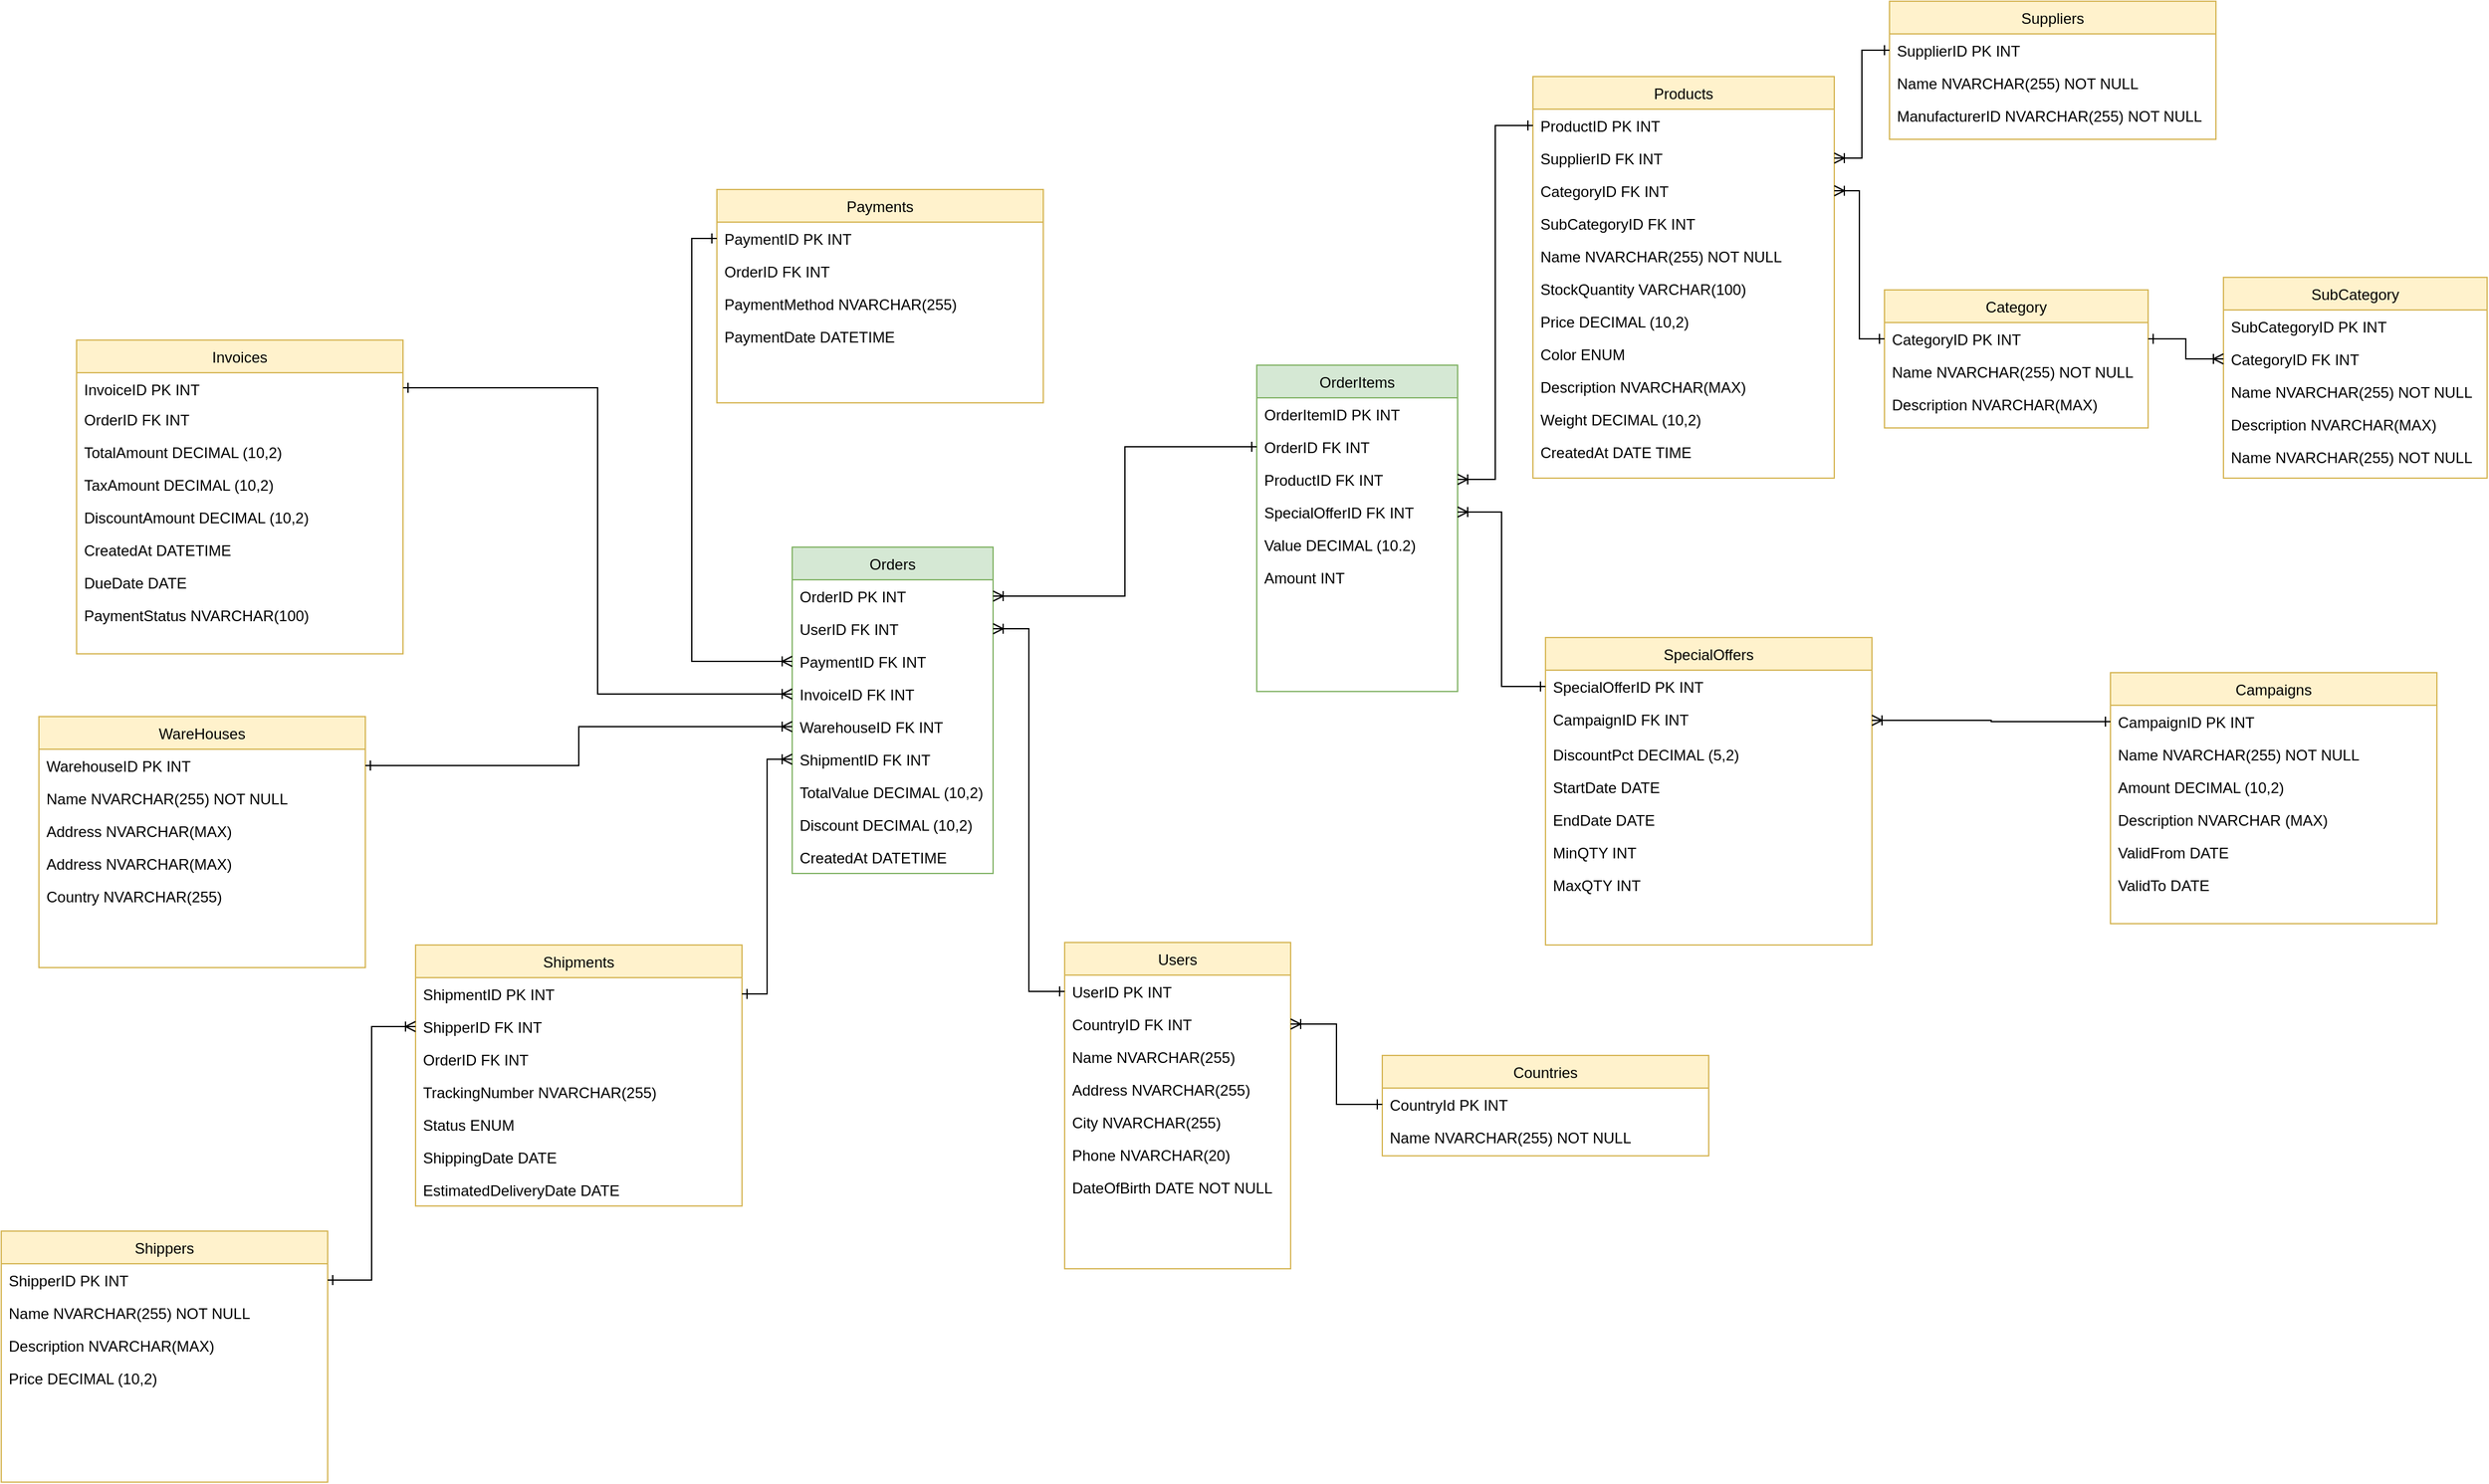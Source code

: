 <mxfile version="26.1.3">
  <diagram id="C5RBs43oDa-KdzZeNtuy" name="Page-1">
    <mxGraphModel dx="3683" dy="3607" grid="1" gridSize="10" guides="1" tooltips="1" connect="1" arrows="1" fold="1" page="1" pageScale="1" pageWidth="827" pageHeight="1169" math="0" shadow="0">
      <root>
        <mxCell id="WIyWlLk6GJQsqaUBKTNV-0" />
        <mxCell id="WIyWlLk6GJQsqaUBKTNV-1" parent="WIyWlLk6GJQsqaUBKTNV-0" />
        <mxCell id="pziHx5_K0OCN1DaISYxH-388" value="Orders" style="swimlane;fontStyle=0;align=center;verticalAlign=top;childLayout=stackLayout;horizontal=1;startSize=26;horizontalStack=0;resizeParent=1;resizeLast=0;collapsible=1;marginBottom=0;rounded=0;shadow=0;strokeWidth=1;fillColor=#d5e8d4;strokeColor=#82b366;" vertex="1" parent="WIyWlLk6GJQsqaUBKTNV-1">
          <mxGeometry x="-720" y="285" width="160" height="260" as="geometry">
            <mxRectangle x="130" y="380" width="160" height="26" as="alternateBounds" />
          </mxGeometry>
        </mxCell>
        <mxCell id="pziHx5_K0OCN1DaISYxH-389" value="OrderID PK INT" style="text;align=left;verticalAlign=top;spacingLeft=4;spacingRight=4;overflow=hidden;rotatable=0;points=[[0,0.5],[1,0.5]];portConstraint=eastwest;" vertex="1" parent="pziHx5_K0OCN1DaISYxH-388">
          <mxGeometry y="26" width="160" height="26" as="geometry" />
        </mxCell>
        <mxCell id="pziHx5_K0OCN1DaISYxH-390" value="UserID FK INT" style="text;align=left;verticalAlign=top;spacingLeft=4;spacingRight=4;overflow=hidden;rotatable=0;points=[[0,0.5],[1,0.5]];portConstraint=eastwest;rounded=0;shadow=0;html=0;" vertex="1" parent="pziHx5_K0OCN1DaISYxH-388">
          <mxGeometry y="52" width="160" height="26" as="geometry" />
        </mxCell>
        <mxCell id="pziHx5_K0OCN1DaISYxH-397" value="PaymentID FK INT" style="text;align=left;verticalAlign=top;spacingLeft=4;spacingRight=4;overflow=hidden;rotatable=0;points=[[0,0.5],[1,0.5]];portConstraint=eastwest;" vertex="1" parent="pziHx5_K0OCN1DaISYxH-388">
          <mxGeometry y="78" width="160" height="26" as="geometry" />
        </mxCell>
        <mxCell id="pziHx5_K0OCN1DaISYxH-398" value="InvoiceID FK INT" style="text;align=left;verticalAlign=top;spacingLeft=4;spacingRight=4;overflow=hidden;rotatable=0;points=[[0,0.5],[1,0.5]];portConstraint=eastwest;" vertex="1" parent="pziHx5_K0OCN1DaISYxH-388">
          <mxGeometry y="104" width="160" height="26" as="geometry" />
        </mxCell>
        <mxCell id="pziHx5_K0OCN1DaISYxH-399" value="WarehouseID FK INT" style="text;align=left;verticalAlign=top;spacingLeft=4;spacingRight=4;overflow=hidden;rotatable=0;points=[[0,0.5],[1,0.5]];portConstraint=eastwest;" vertex="1" parent="pziHx5_K0OCN1DaISYxH-388">
          <mxGeometry y="130" width="160" height="26" as="geometry" />
        </mxCell>
        <mxCell id="pziHx5_K0OCN1DaISYxH-396" value="ShipmentID FK INT" style="text;align=left;verticalAlign=top;spacingLeft=4;spacingRight=4;overflow=hidden;rotatable=0;points=[[0,0.5],[1,0.5]];portConstraint=eastwest;" vertex="1" parent="pziHx5_K0OCN1DaISYxH-388">
          <mxGeometry y="156" width="160" height="26" as="geometry" />
        </mxCell>
        <mxCell id="pziHx5_K0OCN1DaISYxH-393" value="TotalValue DECIMAL (10,2)" style="text;align=left;verticalAlign=top;spacingLeft=4;spacingRight=4;overflow=hidden;rotatable=0;points=[[0,0.5],[1,0.5]];portConstraint=eastwest;" vertex="1" parent="pziHx5_K0OCN1DaISYxH-388">
          <mxGeometry y="182" width="160" height="26" as="geometry" />
        </mxCell>
        <mxCell id="pziHx5_K0OCN1DaISYxH-394" value="Discount DECIMAL (10,2)" style="text;align=left;verticalAlign=top;spacingLeft=4;spacingRight=4;overflow=hidden;rotatable=0;points=[[0,0.5],[1,0.5]];portConstraint=eastwest;" vertex="1" parent="pziHx5_K0OCN1DaISYxH-388">
          <mxGeometry y="208" width="160" height="26" as="geometry" />
        </mxCell>
        <mxCell id="pziHx5_K0OCN1DaISYxH-395" value="CreatedAt DATETIME" style="text;align=left;verticalAlign=top;spacingLeft=4;spacingRight=4;overflow=hidden;rotatable=0;points=[[0,0.5],[1,0.5]];portConstraint=eastwest;" vertex="1" parent="pziHx5_K0OCN1DaISYxH-388">
          <mxGeometry y="234" width="160" height="26" as="geometry" />
        </mxCell>
        <mxCell id="pziHx5_K0OCN1DaISYxH-400" value="OrderItems" style="swimlane;fontStyle=0;align=center;verticalAlign=top;childLayout=stackLayout;horizontal=1;startSize=26;horizontalStack=0;resizeParent=1;resizeLast=0;collapsible=1;marginBottom=0;rounded=0;shadow=0;strokeWidth=1;fillColor=#d5e8d4;strokeColor=#82b366;" vertex="1" parent="WIyWlLk6GJQsqaUBKTNV-1">
          <mxGeometry x="-350" y="140" width="160" height="260" as="geometry">
            <mxRectangle x="130" y="380" width="160" height="26" as="alternateBounds" />
          </mxGeometry>
        </mxCell>
        <mxCell id="pziHx5_K0OCN1DaISYxH-401" value="OrderItemID PK INT" style="text;align=left;verticalAlign=top;spacingLeft=4;spacingRight=4;overflow=hidden;rotatable=0;points=[[0,0.5],[1,0.5]];portConstraint=eastwest;" vertex="1" parent="pziHx5_K0OCN1DaISYxH-400">
          <mxGeometry y="26" width="160" height="26" as="geometry" />
        </mxCell>
        <mxCell id="pziHx5_K0OCN1DaISYxH-410" value="OrderID FK INT" style="text;align=left;verticalAlign=top;spacingLeft=4;spacingRight=4;overflow=hidden;rotatable=0;points=[[0,0.5],[1,0.5]];portConstraint=eastwest;" vertex="1" parent="pziHx5_K0OCN1DaISYxH-400">
          <mxGeometry y="52" width="160" height="26" as="geometry" />
        </mxCell>
        <mxCell id="pziHx5_K0OCN1DaISYxH-411" value="ProductID FK INT" style="text;align=left;verticalAlign=top;spacingLeft=4;spacingRight=4;overflow=hidden;rotatable=0;points=[[0,0.5],[1,0.5]];portConstraint=eastwest;" vertex="1" parent="pziHx5_K0OCN1DaISYxH-400">
          <mxGeometry y="78" width="160" height="26" as="geometry" />
        </mxCell>
        <mxCell id="pziHx5_K0OCN1DaISYxH-412" value="SpecialOfferID FK INT" style="text;align=left;verticalAlign=top;spacingLeft=4;spacingRight=4;overflow=hidden;rotatable=0;points=[[0,0.5],[1,0.5]];portConstraint=eastwest;" vertex="1" parent="pziHx5_K0OCN1DaISYxH-400">
          <mxGeometry y="104" width="160" height="26" as="geometry" />
        </mxCell>
        <mxCell id="pziHx5_K0OCN1DaISYxH-413" value="Value DECIMAL (10.2)" style="text;align=left;verticalAlign=top;spacingLeft=4;spacingRight=4;overflow=hidden;rotatable=0;points=[[0,0.5],[1,0.5]];portConstraint=eastwest;" vertex="1" parent="pziHx5_K0OCN1DaISYxH-400">
          <mxGeometry y="130" width="160" height="26" as="geometry" />
        </mxCell>
        <mxCell id="pziHx5_K0OCN1DaISYxH-414" value="Amount INT" style="text;align=left;verticalAlign=top;spacingLeft=4;spacingRight=4;overflow=hidden;rotatable=0;points=[[0,0.5],[1,0.5]];portConstraint=eastwest;" vertex="1" parent="pziHx5_K0OCN1DaISYxH-400">
          <mxGeometry y="156" width="160" height="26" as="geometry" />
        </mxCell>
        <mxCell id="pziHx5_K0OCN1DaISYxH-415" value="Users" style="swimlane;fontStyle=0;align=center;verticalAlign=top;childLayout=stackLayout;horizontal=1;startSize=26;horizontalStack=0;resizeParent=1;resizeLast=0;collapsible=1;marginBottom=0;rounded=0;shadow=0;strokeWidth=1;fillColor=#fff2cc;strokeColor=#d6b656;" vertex="1" parent="WIyWlLk6GJQsqaUBKTNV-1">
          <mxGeometry x="-503" y="600" width="180" height="260" as="geometry">
            <mxRectangle x="130" y="380" width="160" height="26" as="alternateBounds" />
          </mxGeometry>
        </mxCell>
        <mxCell id="pziHx5_K0OCN1DaISYxH-416" value="UserID PK INT" style="text;align=left;verticalAlign=top;spacingLeft=4;spacingRight=4;overflow=hidden;rotatable=0;points=[[0,0.5],[1,0.5]];portConstraint=eastwest;" vertex="1" parent="pziHx5_K0OCN1DaISYxH-415">
          <mxGeometry y="26" width="180" height="26" as="geometry" />
        </mxCell>
        <mxCell id="pziHx5_K0OCN1DaISYxH-422" value="CountryID FK INT" style="text;align=left;verticalAlign=top;spacingLeft=4;spacingRight=4;overflow=hidden;rotatable=0;points=[[0,0.5],[1,0.5]];portConstraint=eastwest;" vertex="1" parent="pziHx5_K0OCN1DaISYxH-415">
          <mxGeometry y="52" width="180" height="26" as="geometry" />
        </mxCell>
        <mxCell id="pziHx5_K0OCN1DaISYxH-417" value="Name NVARCHAR(255)" style="text;align=left;verticalAlign=top;spacingLeft=4;spacingRight=4;overflow=hidden;rotatable=0;points=[[0,0.5],[1,0.5]];portConstraint=eastwest;" vertex="1" parent="pziHx5_K0OCN1DaISYxH-415">
          <mxGeometry y="78" width="180" height="26" as="geometry" />
        </mxCell>
        <mxCell id="pziHx5_K0OCN1DaISYxH-418" value="Address NVARCHAR(255)" style="text;align=left;verticalAlign=top;spacingLeft=4;spacingRight=4;overflow=hidden;rotatable=0;points=[[0,0.5],[1,0.5]];portConstraint=eastwest;" vertex="1" parent="pziHx5_K0OCN1DaISYxH-415">
          <mxGeometry y="104" width="180" height="26" as="geometry" />
        </mxCell>
        <mxCell id="pziHx5_K0OCN1DaISYxH-419" value="City NVARCHAR(255)" style="text;align=left;verticalAlign=top;spacingLeft=4;spacingRight=4;overflow=hidden;rotatable=0;points=[[0,0.5],[1,0.5]];portConstraint=eastwest;" vertex="1" parent="pziHx5_K0OCN1DaISYxH-415">
          <mxGeometry y="130" width="180" height="26" as="geometry" />
        </mxCell>
        <mxCell id="pziHx5_K0OCN1DaISYxH-420" value="Phone NVARCHAR(20)" style="text;align=left;verticalAlign=top;spacingLeft=4;spacingRight=4;overflow=hidden;rotatable=0;points=[[0,0.5],[1,0.5]];portConstraint=eastwest;" vertex="1" parent="pziHx5_K0OCN1DaISYxH-415">
          <mxGeometry y="156" width="180" height="26" as="geometry" />
        </mxCell>
        <mxCell id="pziHx5_K0OCN1DaISYxH-421" value="DateOfBirth DATE NOT NULL" style="text;align=left;verticalAlign=top;spacingLeft=4;spacingRight=4;overflow=hidden;rotatable=0;points=[[0,0.5],[1,0.5]];portConstraint=eastwest;" vertex="1" parent="pziHx5_K0OCN1DaISYxH-415">
          <mxGeometry y="182" width="180" height="26" as="geometry" />
        </mxCell>
        <mxCell id="pziHx5_K0OCN1DaISYxH-423" value="Products" style="swimlane;fontStyle=0;align=center;verticalAlign=top;childLayout=stackLayout;horizontal=1;startSize=26;horizontalStack=0;resizeParent=1;resizeLast=0;collapsible=1;marginBottom=0;rounded=0;shadow=0;strokeWidth=1;fillColor=#fff2cc;strokeColor=#d6b656;" vertex="1" parent="WIyWlLk6GJQsqaUBKTNV-1">
          <mxGeometry x="-130" y="-90" width="240" height="320" as="geometry">
            <mxRectangle x="130" y="380" width="160" height="26" as="alternateBounds" />
          </mxGeometry>
        </mxCell>
        <mxCell id="pziHx5_K0OCN1DaISYxH-424" value="ProductID PK INT" style="text;align=left;verticalAlign=top;spacingLeft=4;spacingRight=4;overflow=hidden;rotatable=0;points=[[0,0.5],[1,0.5]];portConstraint=eastwest;" vertex="1" parent="pziHx5_K0OCN1DaISYxH-423">
          <mxGeometry y="26" width="240" height="26" as="geometry" />
        </mxCell>
        <mxCell id="pziHx5_K0OCN1DaISYxH-428" value="SupplierID FK INT" style="text;align=left;verticalAlign=top;spacingLeft=4;spacingRight=4;overflow=hidden;rotatable=0;points=[[0,0.5],[1,0.5]];portConstraint=eastwest;" vertex="1" parent="pziHx5_K0OCN1DaISYxH-423">
          <mxGeometry y="52" width="240" height="26" as="geometry" />
        </mxCell>
        <mxCell id="pziHx5_K0OCN1DaISYxH-426" value="CategoryID FK INT" style="text;align=left;verticalAlign=top;spacingLeft=4;spacingRight=4;overflow=hidden;rotatable=0;points=[[0,0.5],[1,0.5]];portConstraint=eastwest;" vertex="1" parent="pziHx5_K0OCN1DaISYxH-423">
          <mxGeometry y="78" width="240" height="26" as="geometry" />
        </mxCell>
        <mxCell id="pziHx5_K0OCN1DaISYxH-427" value="SubCategoryID FK INT" style="text;align=left;verticalAlign=top;spacingLeft=4;spacingRight=4;overflow=hidden;rotatable=0;points=[[0,0.5],[1,0.5]];portConstraint=eastwest;" vertex="1" parent="pziHx5_K0OCN1DaISYxH-423">
          <mxGeometry y="104" width="240" height="26" as="geometry" />
        </mxCell>
        <mxCell id="pziHx5_K0OCN1DaISYxH-425" value="Name NVARCHAR(255) NOT NULL" style="text;align=left;verticalAlign=top;spacingLeft=4;spacingRight=4;overflow=hidden;rotatable=0;points=[[0,0.5],[1,0.5]];portConstraint=eastwest;" vertex="1" parent="pziHx5_K0OCN1DaISYxH-423">
          <mxGeometry y="130" width="240" height="26" as="geometry" />
        </mxCell>
        <mxCell id="pziHx5_K0OCN1DaISYxH-429" value="StockQuantity VARCHAR(100)" style="text;align=left;verticalAlign=top;spacingLeft=4;spacingRight=4;overflow=hidden;rotatable=0;points=[[0,0.5],[1,0.5]];portConstraint=eastwest;" vertex="1" parent="pziHx5_K0OCN1DaISYxH-423">
          <mxGeometry y="156" width="240" height="26" as="geometry" />
        </mxCell>
        <mxCell id="pziHx5_K0OCN1DaISYxH-430" value="Price DECIMAL (10,2)" style="text;align=left;verticalAlign=top;spacingLeft=4;spacingRight=4;overflow=hidden;rotatable=0;points=[[0,0.5],[1,0.5]];portConstraint=eastwest;" vertex="1" parent="pziHx5_K0OCN1DaISYxH-423">
          <mxGeometry y="182" width="240" height="26" as="geometry" />
        </mxCell>
        <mxCell id="pziHx5_K0OCN1DaISYxH-432" value="Color ENUM" style="text;align=left;verticalAlign=top;spacingLeft=4;spacingRight=4;overflow=hidden;rotatable=0;points=[[0,0.5],[1,0.5]];portConstraint=eastwest;" vertex="1" parent="pziHx5_K0OCN1DaISYxH-423">
          <mxGeometry y="208" width="240" height="26" as="geometry" />
        </mxCell>
        <mxCell id="pziHx5_K0OCN1DaISYxH-433" value="Description NVARCHAR(MAX)" style="text;align=left;verticalAlign=top;spacingLeft=4;spacingRight=4;overflow=hidden;rotatable=0;points=[[0,0.5],[1,0.5]];portConstraint=eastwest;" vertex="1" parent="pziHx5_K0OCN1DaISYxH-423">
          <mxGeometry y="234" width="240" height="26" as="geometry" />
        </mxCell>
        <mxCell id="pziHx5_K0OCN1DaISYxH-434" value="Weight DECIMAL (10,2)" style="text;align=left;verticalAlign=top;spacingLeft=4;spacingRight=4;overflow=hidden;rotatable=0;points=[[0,0.5],[1,0.5]];portConstraint=eastwest;" vertex="1" parent="pziHx5_K0OCN1DaISYxH-423">
          <mxGeometry y="260" width="240" height="26" as="geometry" />
        </mxCell>
        <mxCell id="pziHx5_K0OCN1DaISYxH-431" value="CreatedAt DATE TIME" style="text;align=left;verticalAlign=top;spacingLeft=4;spacingRight=4;overflow=hidden;rotatable=0;points=[[0,0.5],[1,0.5]];portConstraint=eastwest;" vertex="1" parent="pziHx5_K0OCN1DaISYxH-423">
          <mxGeometry y="286" width="240" height="26" as="geometry" />
        </mxCell>
        <mxCell id="pziHx5_K0OCN1DaISYxH-435" value="SubCategory" style="swimlane;fontStyle=0;align=center;verticalAlign=top;childLayout=stackLayout;horizontal=1;startSize=26;horizontalStack=0;resizeParent=1;resizeLast=0;collapsible=1;marginBottom=0;rounded=0;shadow=0;strokeWidth=1;fillColor=#fff2cc;strokeColor=#d6b656;" vertex="1" parent="WIyWlLk6GJQsqaUBKTNV-1">
          <mxGeometry x="420" y="70" width="210" height="160" as="geometry">
            <mxRectangle x="130" y="380" width="160" height="26" as="alternateBounds" />
          </mxGeometry>
        </mxCell>
        <mxCell id="pziHx5_K0OCN1DaISYxH-436" value="SubCategoryID PK INT" style="text;align=left;verticalAlign=top;spacingLeft=4;spacingRight=4;overflow=hidden;rotatable=0;points=[[0,0.5],[1,0.5]];portConstraint=eastwest;" vertex="1" parent="pziHx5_K0OCN1DaISYxH-435">
          <mxGeometry y="26" width="210" height="26" as="geometry" />
        </mxCell>
        <mxCell id="pziHx5_K0OCN1DaISYxH-437" value="CategoryID FK INT" style="text;align=left;verticalAlign=top;spacingLeft=4;spacingRight=4;overflow=hidden;rotatable=0;points=[[0,0.5],[1,0.5]];portConstraint=eastwest;" vertex="1" parent="pziHx5_K0OCN1DaISYxH-435">
          <mxGeometry y="52" width="210" height="26" as="geometry" />
        </mxCell>
        <mxCell id="pziHx5_K0OCN1DaISYxH-438" value="Name NVARCHAR(255) NOT NULL" style="text;align=left;verticalAlign=top;spacingLeft=4;spacingRight=4;overflow=hidden;rotatable=0;points=[[0,0.5],[1,0.5]];portConstraint=eastwest;" vertex="1" parent="pziHx5_K0OCN1DaISYxH-435">
          <mxGeometry y="78" width="210" height="26" as="geometry" />
        </mxCell>
        <mxCell id="pziHx5_K0OCN1DaISYxH-450" value="Description NVARCHAR(MAX)" style="text;align=left;verticalAlign=top;spacingLeft=4;spacingRight=4;overflow=hidden;rotatable=0;points=[[0,0.5],[1,0.5]];portConstraint=eastwest;" vertex="1" parent="pziHx5_K0OCN1DaISYxH-435">
          <mxGeometry y="104" width="210" height="26" as="geometry" />
        </mxCell>
        <mxCell id="pziHx5_K0OCN1DaISYxH-451" value="Name NVARCHAR(255) NOT NULL" style="text;align=left;verticalAlign=top;spacingLeft=4;spacingRight=4;overflow=hidden;rotatable=0;points=[[0,0.5],[1,0.5]];portConstraint=eastwest;" vertex="1" parent="pziHx5_K0OCN1DaISYxH-435">
          <mxGeometry y="130" width="210" height="26" as="geometry" />
        </mxCell>
        <mxCell id="pziHx5_K0OCN1DaISYxH-442" value="Category" style="swimlane;fontStyle=0;align=center;verticalAlign=top;childLayout=stackLayout;horizontal=1;startSize=26;horizontalStack=0;resizeParent=1;resizeLast=0;collapsible=1;marginBottom=0;rounded=0;shadow=0;strokeWidth=1;fillColor=#fff2cc;strokeColor=#d6b656;" vertex="1" parent="WIyWlLk6GJQsqaUBKTNV-1">
          <mxGeometry x="150" y="80" width="210" height="110" as="geometry">
            <mxRectangle x="130" y="380" width="160" height="26" as="alternateBounds" />
          </mxGeometry>
        </mxCell>
        <mxCell id="pziHx5_K0OCN1DaISYxH-443" value="CategoryID PK INT" style="text;align=left;verticalAlign=top;spacingLeft=4;spacingRight=4;overflow=hidden;rotatable=0;points=[[0,0.5],[1,0.5]];portConstraint=eastwest;" vertex="1" parent="pziHx5_K0OCN1DaISYxH-442">
          <mxGeometry y="26" width="210" height="26" as="geometry" />
        </mxCell>
        <mxCell id="pziHx5_K0OCN1DaISYxH-444" value="Name NVARCHAR(255) NOT NULL" style="text;align=left;verticalAlign=top;spacingLeft=4;spacingRight=4;overflow=hidden;rotatable=0;points=[[0,0.5],[1,0.5]];portConstraint=eastwest;" vertex="1" parent="pziHx5_K0OCN1DaISYxH-442">
          <mxGeometry y="52" width="210" height="26" as="geometry" />
        </mxCell>
        <mxCell id="pziHx5_K0OCN1DaISYxH-445" value="Description NVARCHAR(MAX)" style="text;align=left;verticalAlign=top;spacingLeft=4;spacingRight=4;overflow=hidden;rotatable=0;points=[[0,0.5],[1,0.5]];portConstraint=eastwest;" vertex="1" parent="pziHx5_K0OCN1DaISYxH-442">
          <mxGeometry y="78" width="210" height="26" as="geometry" />
        </mxCell>
        <mxCell id="pziHx5_K0OCN1DaISYxH-452" value="Suppliers" style="swimlane;fontStyle=0;align=center;verticalAlign=top;childLayout=stackLayout;horizontal=1;startSize=26;horizontalStack=0;resizeParent=1;resizeLast=0;collapsible=1;marginBottom=0;rounded=0;shadow=0;strokeWidth=1;fillColor=#fff2cc;strokeColor=#d6b656;" vertex="1" parent="WIyWlLk6GJQsqaUBKTNV-1">
          <mxGeometry x="154" y="-150" width="260" height="110" as="geometry">
            <mxRectangle x="130" y="380" width="160" height="26" as="alternateBounds" />
          </mxGeometry>
        </mxCell>
        <mxCell id="pziHx5_K0OCN1DaISYxH-453" value="SupplierID PK INT" style="text;align=left;verticalAlign=top;spacingLeft=4;spacingRight=4;overflow=hidden;rotatable=0;points=[[0,0.5],[1,0.5]];portConstraint=eastwest;" vertex="1" parent="pziHx5_K0OCN1DaISYxH-452">
          <mxGeometry y="26" width="260" height="26" as="geometry" />
        </mxCell>
        <mxCell id="pziHx5_K0OCN1DaISYxH-454" value="Name NVARCHAR(255) NOT NULL" style="text;align=left;verticalAlign=top;spacingLeft=4;spacingRight=4;overflow=hidden;rotatable=0;points=[[0,0.5],[1,0.5]];portConstraint=eastwest;" vertex="1" parent="pziHx5_K0OCN1DaISYxH-452">
          <mxGeometry y="52" width="260" height="26" as="geometry" />
        </mxCell>
        <mxCell id="pziHx5_K0OCN1DaISYxH-455" value="ManufacturerID NVARCHAR(255) NOT NULL" style="text;align=left;verticalAlign=top;spacingLeft=4;spacingRight=4;overflow=hidden;rotatable=0;points=[[0,0.5],[1,0.5]];portConstraint=eastwest;" vertex="1" parent="pziHx5_K0OCN1DaISYxH-452">
          <mxGeometry y="78" width="260" height="26" as="geometry" />
        </mxCell>
        <mxCell id="pziHx5_K0OCN1DaISYxH-461" value="Campaigns" style="swimlane;fontStyle=0;align=center;verticalAlign=top;childLayout=stackLayout;horizontal=1;startSize=26;horizontalStack=0;resizeParent=1;resizeLast=0;collapsible=1;marginBottom=0;rounded=0;shadow=0;strokeWidth=1;fillColor=#fff2cc;strokeColor=#d6b656;" vertex="1" parent="WIyWlLk6GJQsqaUBKTNV-1">
          <mxGeometry x="330" y="385" width="260" height="200" as="geometry">
            <mxRectangle x="130" y="380" width="160" height="26" as="alternateBounds" />
          </mxGeometry>
        </mxCell>
        <mxCell id="pziHx5_K0OCN1DaISYxH-462" value="CampaignID PK INT" style="text;align=left;verticalAlign=top;spacingLeft=4;spacingRight=4;overflow=hidden;rotatable=0;points=[[0,0.5],[1,0.5]];portConstraint=eastwest;" vertex="1" parent="pziHx5_K0OCN1DaISYxH-461">
          <mxGeometry y="26" width="260" height="26" as="geometry" />
        </mxCell>
        <mxCell id="pziHx5_K0OCN1DaISYxH-463" value="Name NVARCHAR(255) NOT NULL" style="text;align=left;verticalAlign=top;spacingLeft=4;spacingRight=4;overflow=hidden;rotatable=0;points=[[0,0.5],[1,0.5]];portConstraint=eastwest;" vertex="1" parent="pziHx5_K0OCN1DaISYxH-461">
          <mxGeometry y="52" width="260" height="26" as="geometry" />
        </mxCell>
        <mxCell id="pziHx5_K0OCN1DaISYxH-464" value="Amount DECIMAL (10,2)" style="text;align=left;verticalAlign=top;spacingLeft=4;spacingRight=4;overflow=hidden;rotatable=0;points=[[0,0.5],[1,0.5]];portConstraint=eastwest;" vertex="1" parent="pziHx5_K0OCN1DaISYxH-461">
          <mxGeometry y="78" width="260" height="26" as="geometry" />
        </mxCell>
        <mxCell id="pziHx5_K0OCN1DaISYxH-465" value="Description NVARCHAR (MAX)" style="text;align=left;verticalAlign=top;spacingLeft=4;spacingRight=4;overflow=hidden;rotatable=0;points=[[0,0.5],[1,0.5]];portConstraint=eastwest;" vertex="1" parent="pziHx5_K0OCN1DaISYxH-461">
          <mxGeometry y="104" width="260" height="26" as="geometry" />
        </mxCell>
        <mxCell id="pziHx5_K0OCN1DaISYxH-468" value="ValidFrom DATE" style="text;align=left;verticalAlign=top;spacingLeft=4;spacingRight=4;overflow=hidden;rotatable=0;points=[[0,0.5],[1,0.5]];portConstraint=eastwest;" vertex="1" parent="pziHx5_K0OCN1DaISYxH-461">
          <mxGeometry y="130" width="260" height="26" as="geometry" />
        </mxCell>
        <mxCell id="pziHx5_K0OCN1DaISYxH-469" value="ValidTo DATE" style="text;align=left;verticalAlign=top;spacingLeft=4;spacingRight=4;overflow=hidden;rotatable=0;points=[[0,0.5],[1,0.5]];portConstraint=eastwest;" vertex="1" parent="pziHx5_K0OCN1DaISYxH-461">
          <mxGeometry y="156" width="260" height="26" as="geometry" />
        </mxCell>
        <mxCell id="pziHx5_K0OCN1DaISYxH-520" value="SpecialOffers" style="swimlane;fontStyle=0;align=center;verticalAlign=top;childLayout=stackLayout;horizontal=1;startSize=26;horizontalStack=0;resizeParent=1;resizeLast=0;collapsible=1;marginBottom=0;rounded=0;shadow=0;strokeWidth=1;fillColor=#fff2cc;strokeColor=#d6b656;" vertex="1" parent="WIyWlLk6GJQsqaUBKTNV-1">
          <mxGeometry x="-120" y="357" width="260" height="245" as="geometry">
            <mxRectangle x="130" y="380" width="160" height="26" as="alternateBounds" />
          </mxGeometry>
        </mxCell>
        <mxCell id="pziHx5_K0OCN1DaISYxH-521" value="SpecialOfferID PK INT" style="text;align=left;verticalAlign=top;spacingLeft=4;spacingRight=4;overflow=hidden;rotatable=0;points=[[0,0.5],[1,0.5]];portConstraint=eastwest;" vertex="1" parent="pziHx5_K0OCN1DaISYxH-520">
          <mxGeometry y="26" width="260" height="26" as="geometry" />
        </mxCell>
        <mxCell id="pziHx5_K0OCN1DaISYxH-522" value="CampaignID FK INT" style="text;align=left;verticalAlign=top;spacingLeft=4;spacingRight=4;overflow=hidden;rotatable=0;points=[[0,0.5],[1,0.5]];portConstraint=eastwest;" vertex="1" parent="pziHx5_K0OCN1DaISYxH-520">
          <mxGeometry y="52" width="260" height="28" as="geometry" />
        </mxCell>
        <mxCell id="pziHx5_K0OCN1DaISYxH-523" value="DiscountPct DECIMAL (5,2)" style="text;align=left;verticalAlign=top;spacingLeft=4;spacingRight=4;overflow=hidden;rotatable=0;points=[[0,0.5],[1,0.5]];portConstraint=eastwest;" vertex="1" parent="pziHx5_K0OCN1DaISYxH-520">
          <mxGeometry y="80" width="260" height="26" as="geometry" />
        </mxCell>
        <mxCell id="pziHx5_K0OCN1DaISYxH-524" value="StartDate DATE" style="text;align=left;verticalAlign=top;spacingLeft=4;spacingRight=4;overflow=hidden;rotatable=0;points=[[0,0.5],[1,0.5]];portConstraint=eastwest;" vertex="1" parent="pziHx5_K0OCN1DaISYxH-520">
          <mxGeometry y="106" width="260" height="26" as="geometry" />
        </mxCell>
        <mxCell id="pziHx5_K0OCN1DaISYxH-525" value="EndDate DATE" style="text;align=left;verticalAlign=top;spacingLeft=4;spacingRight=4;overflow=hidden;rotatable=0;points=[[0,0.5],[1,0.5]];portConstraint=eastwest;" vertex="1" parent="pziHx5_K0OCN1DaISYxH-520">
          <mxGeometry y="132" width="260" height="26" as="geometry" />
        </mxCell>
        <mxCell id="pziHx5_K0OCN1DaISYxH-526" value="MinQTY INT" style="text;align=left;verticalAlign=top;spacingLeft=4;spacingRight=4;overflow=hidden;rotatable=0;points=[[0,0.5],[1,0.5]];portConstraint=eastwest;" vertex="1" parent="pziHx5_K0OCN1DaISYxH-520">
          <mxGeometry y="158" width="260" height="26" as="geometry" />
        </mxCell>
        <mxCell id="pziHx5_K0OCN1DaISYxH-527" value="MaxQTY INT" style="text;align=left;verticalAlign=top;spacingLeft=4;spacingRight=4;overflow=hidden;rotatable=0;points=[[0,0.5],[1,0.5]];portConstraint=eastwest;" vertex="1" parent="pziHx5_K0OCN1DaISYxH-520">
          <mxGeometry y="184" width="260" height="26" as="geometry" />
        </mxCell>
        <mxCell id="pziHx5_K0OCN1DaISYxH-535" value="Shippers" style="swimlane;fontStyle=0;align=center;verticalAlign=top;childLayout=stackLayout;horizontal=1;startSize=26;horizontalStack=0;resizeParent=1;resizeLast=0;collapsible=1;marginBottom=0;rounded=0;shadow=0;strokeWidth=1;fillColor=#fff2cc;strokeColor=#d6b656;" vertex="1" parent="WIyWlLk6GJQsqaUBKTNV-1">
          <mxGeometry x="-1350" y="830" width="260" height="200" as="geometry">
            <mxRectangle x="130" y="380" width="160" height="26" as="alternateBounds" />
          </mxGeometry>
        </mxCell>
        <mxCell id="pziHx5_K0OCN1DaISYxH-536" value="ShipperID PK INT" style="text;align=left;verticalAlign=top;spacingLeft=4;spacingRight=4;overflow=hidden;rotatable=0;points=[[0,0.5],[1,0.5]];portConstraint=eastwest;" vertex="1" parent="pziHx5_K0OCN1DaISYxH-535">
          <mxGeometry y="26" width="260" height="26" as="geometry" />
        </mxCell>
        <mxCell id="pziHx5_K0OCN1DaISYxH-538" value="Name NVARCHAR(255) NOT NULL" style="text;align=left;verticalAlign=top;spacingLeft=4;spacingRight=4;overflow=hidden;rotatable=0;points=[[0,0.5],[1,0.5]];portConstraint=eastwest;" vertex="1" parent="pziHx5_K0OCN1DaISYxH-535">
          <mxGeometry y="52" width="260" height="26" as="geometry" />
        </mxCell>
        <mxCell id="pziHx5_K0OCN1DaISYxH-539" value="Description NVARCHAR(MAX)" style="text;align=left;verticalAlign=top;spacingLeft=4;spacingRight=4;overflow=hidden;rotatable=0;points=[[0,0.5],[1,0.5]];portConstraint=eastwest;" vertex="1" parent="pziHx5_K0OCN1DaISYxH-535">
          <mxGeometry y="78" width="260" height="26" as="geometry" />
        </mxCell>
        <mxCell id="pziHx5_K0OCN1DaISYxH-540" value="Price DECIMAL (10,2)" style="text;align=left;verticalAlign=top;spacingLeft=4;spacingRight=4;overflow=hidden;rotatable=0;points=[[0,0.5],[1,0.5]];portConstraint=eastwest;" vertex="1" parent="pziHx5_K0OCN1DaISYxH-535">
          <mxGeometry y="104" width="260" height="26" as="geometry" />
        </mxCell>
        <mxCell id="pziHx5_K0OCN1DaISYxH-541" value="Shipments" style="swimlane;fontStyle=0;align=center;verticalAlign=top;childLayout=stackLayout;horizontal=1;startSize=26;horizontalStack=0;resizeParent=1;resizeLast=0;collapsible=1;marginBottom=0;rounded=0;shadow=0;strokeWidth=1;fillColor=#fff2cc;strokeColor=#d6b656;" vertex="1" parent="WIyWlLk6GJQsqaUBKTNV-1">
          <mxGeometry x="-1020" y="602" width="260" height="208" as="geometry">
            <mxRectangle x="130" y="380" width="160" height="26" as="alternateBounds" />
          </mxGeometry>
        </mxCell>
        <mxCell id="pziHx5_K0OCN1DaISYxH-542" value="ShipmentID PK INT" style="text;align=left;verticalAlign=top;spacingLeft=4;spacingRight=4;overflow=hidden;rotatable=0;points=[[0,0.5],[1,0.5]];portConstraint=eastwest;" vertex="1" parent="pziHx5_K0OCN1DaISYxH-541">
          <mxGeometry y="26" width="260" height="26" as="geometry" />
        </mxCell>
        <mxCell id="pziHx5_K0OCN1DaISYxH-584" value="ShipperID FK INT" style="text;align=left;verticalAlign=top;spacingLeft=4;spacingRight=4;overflow=hidden;rotatable=0;points=[[0,0.5],[1,0.5]];portConstraint=eastwest;" vertex="1" parent="pziHx5_K0OCN1DaISYxH-541">
          <mxGeometry y="52" width="260" height="26" as="geometry" />
        </mxCell>
        <mxCell id="pziHx5_K0OCN1DaISYxH-543" value="OrderID FK INT" style="text;align=left;verticalAlign=top;spacingLeft=4;spacingRight=4;overflow=hidden;rotatable=0;points=[[0,0.5],[1,0.5]];portConstraint=eastwest;" vertex="1" parent="pziHx5_K0OCN1DaISYxH-541">
          <mxGeometry y="78" width="260" height="26" as="geometry" />
        </mxCell>
        <mxCell id="pziHx5_K0OCN1DaISYxH-544" value="TrackingNumber NVARCHAR(255)" style="text;align=left;verticalAlign=top;spacingLeft=4;spacingRight=4;overflow=hidden;rotatable=0;points=[[0,0.5],[1,0.5]];portConstraint=eastwest;" vertex="1" parent="pziHx5_K0OCN1DaISYxH-541">
          <mxGeometry y="104" width="260" height="26" as="geometry" />
        </mxCell>
        <mxCell id="pziHx5_K0OCN1DaISYxH-547" value="Status ENUM" style="text;align=left;verticalAlign=top;spacingLeft=4;spacingRight=4;overflow=hidden;rotatable=0;points=[[0,0.5],[1,0.5]];portConstraint=eastwest;" vertex="1" parent="pziHx5_K0OCN1DaISYxH-541">
          <mxGeometry y="130" width="260" height="26" as="geometry" />
        </mxCell>
        <mxCell id="pziHx5_K0OCN1DaISYxH-545" value="ShippingDate DATE" style="text;align=left;verticalAlign=top;spacingLeft=4;spacingRight=4;overflow=hidden;rotatable=0;points=[[0,0.5],[1,0.5]];portConstraint=eastwest;" vertex="1" parent="pziHx5_K0OCN1DaISYxH-541">
          <mxGeometry y="156" width="260" height="26" as="geometry" />
        </mxCell>
        <mxCell id="pziHx5_K0OCN1DaISYxH-546" value="EstimatedDeliveryDate DATE" style="text;align=left;verticalAlign=top;spacingLeft=4;spacingRight=4;overflow=hidden;rotatable=0;points=[[0,0.5],[1,0.5]];portConstraint=eastwest;" vertex="1" parent="pziHx5_K0OCN1DaISYxH-541">
          <mxGeometry y="182" width="260" height="26" as="geometry" />
        </mxCell>
        <mxCell id="pziHx5_K0OCN1DaISYxH-548" value="WareHouses" style="swimlane;fontStyle=0;align=center;verticalAlign=top;childLayout=stackLayout;horizontal=1;startSize=26;horizontalStack=0;resizeParent=1;resizeLast=0;collapsible=1;marginBottom=0;rounded=0;shadow=0;strokeWidth=1;fillColor=#fff2cc;strokeColor=#d6b656;" vertex="1" parent="WIyWlLk6GJQsqaUBKTNV-1">
          <mxGeometry x="-1320" y="420" width="260" height="200" as="geometry">
            <mxRectangle x="130" y="380" width="160" height="26" as="alternateBounds" />
          </mxGeometry>
        </mxCell>
        <mxCell id="pziHx5_K0OCN1DaISYxH-549" value="WarehouseID PK INT" style="text;align=left;verticalAlign=top;spacingLeft=4;spacingRight=4;overflow=hidden;rotatable=0;points=[[0,0.5],[1,0.5]];portConstraint=eastwest;" vertex="1" parent="pziHx5_K0OCN1DaISYxH-548">
          <mxGeometry y="26" width="260" height="26" as="geometry" />
        </mxCell>
        <mxCell id="pziHx5_K0OCN1DaISYxH-550" value="Name NVARCHAR(255) NOT NULL" style="text;align=left;verticalAlign=top;spacingLeft=4;spacingRight=4;overflow=hidden;rotatable=0;points=[[0,0.5],[1,0.5]];portConstraint=eastwest;" vertex="1" parent="pziHx5_K0OCN1DaISYxH-548">
          <mxGeometry y="52" width="260" height="26" as="geometry" />
        </mxCell>
        <mxCell id="pziHx5_K0OCN1DaISYxH-551" value="Address NVARCHAR(MAX)" style="text;align=left;verticalAlign=top;spacingLeft=4;spacingRight=4;overflow=hidden;rotatable=0;points=[[0,0.5],[1,0.5]];portConstraint=eastwest;" vertex="1" parent="pziHx5_K0OCN1DaISYxH-548">
          <mxGeometry y="78" width="260" height="26" as="geometry" />
        </mxCell>
        <mxCell id="pziHx5_K0OCN1DaISYxH-552" value="Address NVARCHAR(MAX)" style="text;align=left;verticalAlign=top;spacingLeft=4;spacingRight=4;overflow=hidden;rotatable=0;points=[[0,0.5],[1,0.5]];portConstraint=eastwest;" vertex="1" parent="pziHx5_K0OCN1DaISYxH-548">
          <mxGeometry y="104" width="260" height="26" as="geometry" />
        </mxCell>
        <mxCell id="pziHx5_K0OCN1DaISYxH-553" value="Country NVARCHAR(255)" style="text;align=left;verticalAlign=top;spacingLeft=4;spacingRight=4;overflow=hidden;rotatable=0;points=[[0,0.5],[1,0.5]];portConstraint=eastwest;" vertex="1" parent="pziHx5_K0OCN1DaISYxH-548">
          <mxGeometry y="130" width="260" height="26" as="geometry" />
        </mxCell>
        <mxCell id="pziHx5_K0OCN1DaISYxH-555" value="Payments" style="swimlane;fontStyle=0;align=center;verticalAlign=top;childLayout=stackLayout;horizontal=1;startSize=26;horizontalStack=0;resizeParent=1;resizeLast=0;collapsible=1;marginBottom=0;rounded=0;shadow=0;strokeWidth=1;fillColor=#fff2cc;strokeColor=#d6b656;" vertex="1" parent="WIyWlLk6GJQsqaUBKTNV-1">
          <mxGeometry x="-780" width="260" height="170" as="geometry">
            <mxRectangle x="130" y="380" width="160" height="26" as="alternateBounds" />
          </mxGeometry>
        </mxCell>
        <mxCell id="pziHx5_K0OCN1DaISYxH-556" value="PaymentID PK INT" style="text;align=left;verticalAlign=top;spacingLeft=4;spacingRight=4;overflow=hidden;rotatable=0;points=[[0,0.5],[1,0.5]];portConstraint=eastwest;" vertex="1" parent="pziHx5_K0OCN1DaISYxH-555">
          <mxGeometry y="26" width="260" height="26" as="geometry" />
        </mxCell>
        <mxCell id="pziHx5_K0OCN1DaISYxH-557" value="OrderID FK INT" style="text;align=left;verticalAlign=top;spacingLeft=4;spacingRight=4;overflow=hidden;rotatable=0;points=[[0,0.5],[1,0.5]];portConstraint=eastwest;" vertex="1" parent="pziHx5_K0OCN1DaISYxH-555">
          <mxGeometry y="52" width="260" height="26" as="geometry" />
        </mxCell>
        <mxCell id="pziHx5_K0OCN1DaISYxH-558" value="PaymentMethod NVARCHAR(255)" style="text;align=left;verticalAlign=top;spacingLeft=4;spacingRight=4;overflow=hidden;rotatable=0;points=[[0,0.5],[1,0.5]];portConstraint=eastwest;" vertex="1" parent="pziHx5_K0OCN1DaISYxH-555">
          <mxGeometry y="78" width="260" height="26" as="geometry" />
        </mxCell>
        <mxCell id="pziHx5_K0OCN1DaISYxH-559" value="PaymentDate DATETIME" style="text;align=left;verticalAlign=top;spacingLeft=4;spacingRight=4;overflow=hidden;rotatable=0;points=[[0,0.5],[1,0.5]];portConstraint=eastwest;" vertex="1" parent="pziHx5_K0OCN1DaISYxH-555">
          <mxGeometry y="104" width="260" height="26" as="geometry" />
        </mxCell>
        <mxCell id="pziHx5_K0OCN1DaISYxH-561" value="Invoices" style="swimlane;fontStyle=0;align=center;verticalAlign=top;childLayout=stackLayout;horizontal=1;startSize=26;horizontalStack=0;resizeParent=1;resizeLast=0;collapsible=1;marginBottom=0;rounded=0;shadow=0;strokeWidth=1;fillColor=#fff2cc;strokeColor=#d6b656;" vertex="1" parent="WIyWlLk6GJQsqaUBKTNV-1">
          <mxGeometry x="-1290" y="120" width="260" height="250" as="geometry">
            <mxRectangle x="130" y="380" width="160" height="26" as="alternateBounds" />
          </mxGeometry>
        </mxCell>
        <mxCell id="pziHx5_K0OCN1DaISYxH-562" value="InvoiceID PK INT" style="text;align=left;verticalAlign=top;spacingLeft=4;spacingRight=4;overflow=hidden;rotatable=0;points=[[0,0.5],[1,0.5]];portConstraint=eastwest;" vertex="1" parent="pziHx5_K0OCN1DaISYxH-561">
          <mxGeometry y="26" width="260" height="24" as="geometry" />
        </mxCell>
        <mxCell id="pziHx5_K0OCN1DaISYxH-563" value="OrderID FK INT" style="text;align=left;verticalAlign=top;spacingLeft=4;spacingRight=4;overflow=hidden;rotatable=0;points=[[0,0.5],[1,0.5]];portConstraint=eastwest;" vertex="1" parent="pziHx5_K0OCN1DaISYxH-561">
          <mxGeometry y="50" width="260" height="26" as="geometry" />
        </mxCell>
        <mxCell id="pziHx5_K0OCN1DaISYxH-564" value="TotalAmount DECIMAL (10,2)" style="text;align=left;verticalAlign=top;spacingLeft=4;spacingRight=4;overflow=hidden;rotatable=0;points=[[0,0.5],[1,0.5]];portConstraint=eastwest;" vertex="1" parent="pziHx5_K0OCN1DaISYxH-561">
          <mxGeometry y="76" width="260" height="26" as="geometry" />
        </mxCell>
        <mxCell id="pziHx5_K0OCN1DaISYxH-566" value="TaxAmount DECIMAL (10,2)" style="text;align=left;verticalAlign=top;spacingLeft=4;spacingRight=4;overflow=hidden;rotatable=0;points=[[0,0.5],[1,0.5]];portConstraint=eastwest;" vertex="1" parent="pziHx5_K0OCN1DaISYxH-561">
          <mxGeometry y="102" width="260" height="26" as="geometry" />
        </mxCell>
        <mxCell id="pziHx5_K0OCN1DaISYxH-567" value="DiscountAmount DECIMAL (10,2)" style="text;align=left;verticalAlign=top;spacingLeft=4;spacingRight=4;overflow=hidden;rotatable=0;points=[[0,0.5],[1,0.5]];portConstraint=eastwest;" vertex="1" parent="pziHx5_K0OCN1DaISYxH-561">
          <mxGeometry y="128" width="260" height="26" as="geometry" />
        </mxCell>
        <mxCell id="pziHx5_K0OCN1DaISYxH-569" value="CreatedAt DATETIME" style="text;align=left;verticalAlign=top;spacingLeft=4;spacingRight=4;overflow=hidden;rotatable=0;points=[[0,0.5],[1,0.5]];portConstraint=eastwest;" vertex="1" parent="pziHx5_K0OCN1DaISYxH-561">
          <mxGeometry y="154" width="260" height="26" as="geometry" />
        </mxCell>
        <mxCell id="pziHx5_K0OCN1DaISYxH-570" value="DueDate DATE" style="text;align=left;verticalAlign=top;spacingLeft=4;spacingRight=4;overflow=hidden;rotatable=0;points=[[0,0.5],[1,0.5]];portConstraint=eastwest;" vertex="1" parent="pziHx5_K0OCN1DaISYxH-561">
          <mxGeometry y="180" width="260" height="26" as="geometry" />
        </mxCell>
        <mxCell id="pziHx5_K0OCN1DaISYxH-568" value="PaymentStatus NVARCHAR(100)" style="text;align=left;verticalAlign=top;spacingLeft=4;spacingRight=4;overflow=hidden;rotatable=0;points=[[0,0.5],[1,0.5]];portConstraint=eastwest;" vertex="1" parent="pziHx5_K0OCN1DaISYxH-561">
          <mxGeometry y="206" width="260" height="44" as="geometry" />
        </mxCell>
        <mxCell id="pziHx5_K0OCN1DaISYxH-571" value="Countries" style="swimlane;fontStyle=0;align=center;verticalAlign=top;childLayout=stackLayout;horizontal=1;startSize=26;horizontalStack=0;resizeParent=1;resizeLast=0;collapsible=1;marginBottom=0;rounded=0;shadow=0;strokeWidth=1;fillColor=#fff2cc;strokeColor=#d6b656;" vertex="1" parent="WIyWlLk6GJQsqaUBKTNV-1">
          <mxGeometry x="-250" y="690" width="260" height="80" as="geometry">
            <mxRectangle x="130" y="380" width="160" height="26" as="alternateBounds" />
          </mxGeometry>
        </mxCell>
        <mxCell id="pziHx5_K0OCN1DaISYxH-572" value="CountryId PK INT" style="text;align=left;verticalAlign=top;spacingLeft=4;spacingRight=4;overflow=hidden;rotatable=0;points=[[0,0.5],[1,0.5]];portConstraint=eastwest;" vertex="1" parent="pziHx5_K0OCN1DaISYxH-571">
          <mxGeometry y="26" width="260" height="26" as="geometry" />
        </mxCell>
        <mxCell id="pziHx5_K0OCN1DaISYxH-573" value="Name NVARCHAR(255) NOT NULL" style="text;align=left;verticalAlign=top;spacingLeft=4;spacingRight=4;overflow=hidden;rotatable=0;points=[[0,0.5],[1,0.5]];portConstraint=eastwest;" vertex="1" parent="pziHx5_K0OCN1DaISYxH-571">
          <mxGeometry y="52" width="260" height="26" as="geometry" />
        </mxCell>
        <mxCell id="pziHx5_K0OCN1DaISYxH-579" style="edgeStyle=orthogonalEdgeStyle;rounded=0;orthogonalLoop=1;jettySize=auto;html=1;exitX=0;exitY=0.5;exitDx=0;exitDy=0;entryX=0;entryY=0.5;entryDx=0;entryDy=0;endArrow=ERone;endFill=0;" edge="1" parent="WIyWlLk6GJQsqaUBKTNV-1" source="pziHx5_K0OCN1DaISYxH-397" target="pziHx5_K0OCN1DaISYxH-556">
          <mxGeometry relative="1" as="geometry" />
        </mxCell>
        <mxCell id="pziHx5_K0OCN1DaISYxH-580" style="edgeStyle=orthogonalEdgeStyle;rounded=0;orthogonalLoop=1;jettySize=auto;html=1;exitX=0;exitY=0.5;exitDx=0;exitDy=0;entryX=1;entryY=0.5;entryDx=0;entryDy=0;endArrow=ERone;endFill=0;" edge="1" parent="WIyWlLk6GJQsqaUBKTNV-1" source="pziHx5_K0OCN1DaISYxH-398" target="pziHx5_K0OCN1DaISYxH-562">
          <mxGeometry relative="1" as="geometry" />
        </mxCell>
        <mxCell id="pziHx5_K0OCN1DaISYxH-581" style="edgeStyle=orthogonalEdgeStyle;rounded=0;orthogonalLoop=1;jettySize=auto;html=1;exitX=1;exitY=0.5;exitDx=0;exitDy=0;entryX=0;entryY=0.5;entryDx=0;entryDy=0;endArrow=ERone;endFill=0;" edge="1" parent="WIyWlLk6GJQsqaUBKTNV-1" source="pziHx5_K0OCN1DaISYxH-390" target="pziHx5_K0OCN1DaISYxH-416">
          <mxGeometry relative="1" as="geometry" />
        </mxCell>
        <mxCell id="pziHx5_K0OCN1DaISYxH-582" style="edgeStyle=orthogonalEdgeStyle;rounded=0;orthogonalLoop=1;jettySize=auto;html=1;exitX=1;exitY=0.5;exitDx=0;exitDy=0;entryX=0;entryY=0.5;entryDx=0;entryDy=0;endArrow=ERone;endFill=0;" edge="1" parent="WIyWlLk6GJQsqaUBKTNV-1" source="pziHx5_K0OCN1DaISYxH-422" target="pziHx5_K0OCN1DaISYxH-572">
          <mxGeometry relative="1" as="geometry" />
        </mxCell>
        <mxCell id="pziHx5_K0OCN1DaISYxH-586" style="edgeStyle=orthogonalEdgeStyle;rounded=0;orthogonalLoop=1;jettySize=auto;html=1;exitX=0;exitY=0.5;exitDx=0;exitDy=0;entryX=1;entryY=0.5;entryDx=0;entryDy=0;endArrow=ERone;endFill=0;" edge="1" parent="WIyWlLk6GJQsqaUBKTNV-1" source="pziHx5_K0OCN1DaISYxH-584" target="pziHx5_K0OCN1DaISYxH-536">
          <mxGeometry relative="1" as="geometry" />
        </mxCell>
        <mxCell id="pziHx5_K0OCN1DaISYxH-587" style="edgeStyle=orthogonalEdgeStyle;rounded=0;orthogonalLoop=1;jettySize=auto;html=1;exitX=1;exitY=0.5;exitDx=0;exitDy=0;entryX=0;entryY=0.5;entryDx=0;entryDy=0;endArrow=ERoneToMany;endFill=0;" edge="1" parent="WIyWlLk6GJQsqaUBKTNV-1" source="pziHx5_K0OCN1DaISYxH-542" target="pziHx5_K0OCN1DaISYxH-396">
          <mxGeometry relative="1" as="geometry" />
        </mxCell>
        <mxCell id="pziHx5_K0OCN1DaISYxH-588" style="edgeStyle=orthogonalEdgeStyle;rounded=0;orthogonalLoop=1;jettySize=auto;html=1;exitX=0;exitY=0.5;exitDx=0;exitDy=0;entryX=1;entryY=0.5;entryDx=0;entryDy=0;endArrow=ERone;endFill=0;" edge="1" parent="WIyWlLk6GJQsqaUBKTNV-1" source="pziHx5_K0OCN1DaISYxH-399" target="pziHx5_K0OCN1DaISYxH-549">
          <mxGeometry relative="1" as="geometry" />
        </mxCell>
        <mxCell id="pziHx5_K0OCN1DaISYxH-589" style="edgeStyle=orthogonalEdgeStyle;rounded=0;orthogonalLoop=1;jettySize=auto;html=1;exitX=0;exitY=0.5;exitDx=0;exitDy=0;entryX=1;entryY=0.5;entryDx=0;entryDy=0;endArrow=ERoneToMany;endFill=0;" edge="1" parent="WIyWlLk6GJQsqaUBKTNV-1" source="pziHx5_K0OCN1DaISYxH-410" target="pziHx5_K0OCN1DaISYxH-389">
          <mxGeometry relative="1" as="geometry" />
        </mxCell>
        <mxCell id="pziHx5_K0OCN1DaISYxH-590" style="edgeStyle=orthogonalEdgeStyle;rounded=0;orthogonalLoop=1;jettySize=auto;html=1;exitX=1;exitY=0.5;exitDx=0;exitDy=0;entryX=0;entryY=0.5;entryDx=0;entryDy=0;endArrow=ERone;endFill=0;" edge="1" parent="WIyWlLk6GJQsqaUBKTNV-1" source="pziHx5_K0OCN1DaISYxH-411" target="pziHx5_K0OCN1DaISYxH-424">
          <mxGeometry relative="1" as="geometry" />
        </mxCell>
        <mxCell id="pziHx5_K0OCN1DaISYxH-591" style="edgeStyle=orthogonalEdgeStyle;rounded=0;orthogonalLoop=1;jettySize=auto;html=1;exitX=1;exitY=0.5;exitDx=0;exitDy=0;entryX=0;entryY=0.5;entryDx=0;entryDy=0;endArrow=ERone;endFill=0;" edge="1" parent="WIyWlLk6GJQsqaUBKTNV-1" source="pziHx5_K0OCN1DaISYxH-426" target="pziHx5_K0OCN1DaISYxH-443">
          <mxGeometry relative="1" as="geometry" />
        </mxCell>
        <mxCell id="pziHx5_K0OCN1DaISYxH-592" style="edgeStyle=orthogonalEdgeStyle;rounded=0;orthogonalLoop=1;jettySize=auto;html=1;exitX=1;exitY=0.5;exitDx=0;exitDy=0;entryX=0;entryY=0.5;entryDx=0;entryDy=0;endArrow=ERoneToMany;endFill=0;" edge="1" parent="WIyWlLk6GJQsqaUBKTNV-1" source="pziHx5_K0OCN1DaISYxH-443" target="pziHx5_K0OCN1DaISYxH-437">
          <mxGeometry relative="1" as="geometry" />
        </mxCell>
        <mxCell id="pziHx5_K0OCN1DaISYxH-593" style="edgeStyle=orthogonalEdgeStyle;rounded=0;orthogonalLoop=1;jettySize=auto;html=1;exitX=1;exitY=0.5;exitDx=0;exitDy=0;entryX=0;entryY=0.5;entryDx=0;entryDy=0;endArrow=ERone;endFill=0;" edge="1" parent="WIyWlLk6GJQsqaUBKTNV-1" source="pziHx5_K0OCN1DaISYxH-428" target="pziHx5_K0OCN1DaISYxH-453">
          <mxGeometry relative="1" as="geometry" />
        </mxCell>
        <mxCell id="pziHx5_K0OCN1DaISYxH-594" style="edgeStyle=orthogonalEdgeStyle;rounded=0;orthogonalLoop=1;jettySize=auto;html=1;exitX=1;exitY=0.5;exitDx=0;exitDy=0;entryX=0;entryY=0.5;entryDx=0;entryDy=0;endArrow=ERone;endFill=0;" edge="1" parent="WIyWlLk6GJQsqaUBKTNV-1" source="pziHx5_K0OCN1DaISYxH-412" target="pziHx5_K0OCN1DaISYxH-521">
          <mxGeometry relative="1" as="geometry" />
        </mxCell>
        <mxCell id="pziHx5_K0OCN1DaISYxH-595" style="edgeStyle=orthogonalEdgeStyle;rounded=0;orthogonalLoop=1;jettySize=auto;html=1;exitX=1;exitY=0.5;exitDx=0;exitDy=0;entryX=0;entryY=0.5;entryDx=0;entryDy=0;endArrow=ERone;endFill=0;" edge="1" parent="WIyWlLk6GJQsqaUBKTNV-1" source="pziHx5_K0OCN1DaISYxH-522" target="pziHx5_K0OCN1DaISYxH-462">
          <mxGeometry relative="1" as="geometry" />
        </mxCell>
        <mxCell id="pziHx5_K0OCN1DaISYxH-596" style="edgeStyle=orthogonalEdgeStyle;rounded=0;orthogonalLoop=1;jettySize=auto;html=1;exitX=1;exitY=0.5;exitDx=0;exitDy=0;endArrow=ERoneToMany;endFill=0;" edge="1" parent="WIyWlLk6GJQsqaUBKTNV-1" source="pziHx5_K0OCN1DaISYxH-536" target="pziHx5_K0OCN1DaISYxH-584">
          <mxGeometry relative="1" as="geometry" />
        </mxCell>
        <mxCell id="pziHx5_K0OCN1DaISYxH-597" style="edgeStyle=orthogonalEdgeStyle;rounded=0;orthogonalLoop=1;jettySize=auto;html=1;exitX=1;exitY=0.5;exitDx=0;exitDy=0;entryX=0;entryY=0.5;entryDx=0;entryDy=0;endArrow=ERoneToMany;endFill=0;" edge="1" parent="WIyWlLk6GJQsqaUBKTNV-1" source="pziHx5_K0OCN1DaISYxH-549" target="pziHx5_K0OCN1DaISYxH-399">
          <mxGeometry relative="1" as="geometry" />
        </mxCell>
        <mxCell id="pziHx5_K0OCN1DaISYxH-598" style="edgeStyle=orthogonalEdgeStyle;rounded=0;orthogonalLoop=1;jettySize=auto;html=1;exitX=0;exitY=0.5;exitDx=0;exitDy=0;entryX=1;entryY=0.5;entryDx=0;entryDy=0;endArrow=ERone;endFill=0;" edge="1" parent="WIyWlLk6GJQsqaUBKTNV-1" source="pziHx5_K0OCN1DaISYxH-396" target="pziHx5_K0OCN1DaISYxH-542">
          <mxGeometry relative="1" as="geometry" />
        </mxCell>
        <mxCell id="pziHx5_K0OCN1DaISYxH-599" style="edgeStyle=orthogonalEdgeStyle;rounded=0;orthogonalLoop=1;jettySize=auto;html=1;exitX=0;exitY=0.5;exitDx=0;exitDy=0;entryX=1;entryY=0.5;entryDx=0;entryDy=0;endArrow=ERoneToMany;endFill=0;" edge="1" parent="WIyWlLk6GJQsqaUBKTNV-1" source="pziHx5_K0OCN1DaISYxH-416" target="pziHx5_K0OCN1DaISYxH-390">
          <mxGeometry relative="1" as="geometry" />
        </mxCell>
        <mxCell id="pziHx5_K0OCN1DaISYxH-600" style="edgeStyle=orthogonalEdgeStyle;rounded=0;orthogonalLoop=1;jettySize=auto;html=1;exitX=0;exitY=0.5;exitDx=0;exitDy=0;entryX=1;entryY=0.5;entryDx=0;entryDy=0;endArrow=ERoneToMany;endFill=0;" edge="1" parent="WIyWlLk6GJQsqaUBKTNV-1" source="pziHx5_K0OCN1DaISYxH-572" target="pziHx5_K0OCN1DaISYxH-422">
          <mxGeometry relative="1" as="geometry" />
        </mxCell>
        <mxCell id="pziHx5_K0OCN1DaISYxH-602" style="edgeStyle=orthogonalEdgeStyle;rounded=0;orthogonalLoop=1;jettySize=auto;html=1;exitX=0;exitY=0.5;exitDx=0;exitDy=0;entryX=0;entryY=0.5;entryDx=0;entryDy=0;endArrow=ERoneToMany;endFill=0;" edge="1" parent="WIyWlLk6GJQsqaUBKTNV-1" source="pziHx5_K0OCN1DaISYxH-556" target="pziHx5_K0OCN1DaISYxH-397">
          <mxGeometry relative="1" as="geometry" />
        </mxCell>
        <mxCell id="pziHx5_K0OCN1DaISYxH-603" style="edgeStyle=orthogonalEdgeStyle;rounded=0;orthogonalLoop=1;jettySize=auto;html=1;exitX=1;exitY=0.5;exitDx=0;exitDy=0;entryX=0;entryY=0.5;entryDx=0;entryDy=0;endArrow=ERone;endFill=0;" edge="1" parent="WIyWlLk6GJQsqaUBKTNV-1" source="pziHx5_K0OCN1DaISYxH-389" target="pziHx5_K0OCN1DaISYxH-410">
          <mxGeometry relative="1" as="geometry" />
        </mxCell>
        <mxCell id="pziHx5_K0OCN1DaISYxH-604" style="edgeStyle=orthogonalEdgeStyle;rounded=0;orthogonalLoop=1;jettySize=auto;html=1;exitX=0;exitY=0.5;exitDx=0;exitDy=0;entryX=1;entryY=0.5;entryDx=0;entryDy=0;endArrow=ERoneToMany;endFill=0;" edge="1" parent="WIyWlLk6GJQsqaUBKTNV-1" source="pziHx5_K0OCN1DaISYxH-424" target="pziHx5_K0OCN1DaISYxH-411">
          <mxGeometry relative="1" as="geometry" />
        </mxCell>
        <mxCell id="pziHx5_K0OCN1DaISYxH-605" style="edgeStyle=orthogonalEdgeStyle;rounded=0;orthogonalLoop=1;jettySize=auto;html=1;exitX=0;exitY=0.5;exitDx=0;exitDy=0;entryX=1;entryY=0.5;entryDx=0;entryDy=0;endArrow=ERoneToMany;endFill=0;" edge="1" parent="WIyWlLk6GJQsqaUBKTNV-1" source="pziHx5_K0OCN1DaISYxH-521" target="pziHx5_K0OCN1DaISYxH-412">
          <mxGeometry relative="1" as="geometry" />
        </mxCell>
        <mxCell id="pziHx5_K0OCN1DaISYxH-606" style="edgeStyle=orthogonalEdgeStyle;rounded=0;orthogonalLoop=1;jettySize=auto;html=1;exitX=0;exitY=0.5;exitDx=0;exitDy=0;entryX=1;entryY=0.5;entryDx=0;entryDy=0;endArrow=ERoneToMany;endFill=0;" edge="1" parent="WIyWlLk6GJQsqaUBKTNV-1" source="pziHx5_K0OCN1DaISYxH-462" target="pziHx5_K0OCN1DaISYxH-522">
          <mxGeometry relative="1" as="geometry" />
        </mxCell>
        <mxCell id="pziHx5_K0OCN1DaISYxH-607" style="edgeStyle=orthogonalEdgeStyle;rounded=0;orthogonalLoop=1;jettySize=auto;html=1;exitX=0;exitY=0.5;exitDx=0;exitDy=0;endArrow=ERone;endFill=0;" edge="1" parent="WIyWlLk6GJQsqaUBKTNV-1" source="pziHx5_K0OCN1DaISYxH-437" target="pziHx5_K0OCN1DaISYxH-443">
          <mxGeometry relative="1" as="geometry" />
        </mxCell>
        <mxCell id="pziHx5_K0OCN1DaISYxH-608" style="edgeStyle=orthogonalEdgeStyle;rounded=0;orthogonalLoop=1;jettySize=auto;html=1;exitX=0;exitY=0.5;exitDx=0;exitDy=0;entryX=1;entryY=0.5;entryDx=0;entryDy=0;endArrow=ERoneToMany;endFill=0;" edge="1" parent="WIyWlLk6GJQsqaUBKTNV-1" source="pziHx5_K0OCN1DaISYxH-443" target="pziHx5_K0OCN1DaISYxH-426">
          <mxGeometry relative="1" as="geometry" />
        </mxCell>
        <mxCell id="pziHx5_K0OCN1DaISYxH-609" style="edgeStyle=orthogonalEdgeStyle;rounded=0;orthogonalLoop=1;jettySize=auto;html=1;exitX=0;exitY=0.5;exitDx=0;exitDy=0;entryX=1;entryY=0.5;entryDx=0;entryDy=0;endArrow=ERoneToMany;endFill=0;" edge="1" parent="WIyWlLk6GJQsqaUBKTNV-1" source="pziHx5_K0OCN1DaISYxH-453" target="pziHx5_K0OCN1DaISYxH-428">
          <mxGeometry relative="1" as="geometry" />
        </mxCell>
        <mxCell id="pziHx5_K0OCN1DaISYxH-610" style="edgeStyle=orthogonalEdgeStyle;rounded=0;orthogonalLoop=1;jettySize=auto;html=1;exitX=1;exitY=0.5;exitDx=0;exitDy=0;entryX=0;entryY=0.5;entryDx=0;entryDy=0;endArrow=ERoneToMany;endFill=0;" edge="1" parent="WIyWlLk6GJQsqaUBKTNV-1" source="pziHx5_K0OCN1DaISYxH-562" target="pziHx5_K0OCN1DaISYxH-398">
          <mxGeometry relative="1" as="geometry" />
        </mxCell>
      </root>
    </mxGraphModel>
  </diagram>
</mxfile>
